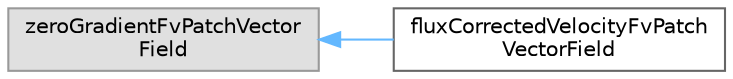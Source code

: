 digraph "Graphical Class Hierarchy"
{
 // LATEX_PDF_SIZE
  bgcolor="transparent";
  edge [fontname=Helvetica,fontsize=10,labelfontname=Helvetica,labelfontsize=10];
  node [fontname=Helvetica,fontsize=10,shape=box,height=0.2,width=0.4];
  rankdir="LR";
  Node0 [id="Node000000",label="zeroGradientFvPatchVector\lField",height=0.2,width=0.4,color="grey60", fillcolor="#E0E0E0", style="filled",tooltip=" "];
  Node0 -> Node1 [id="edge5737_Node000000_Node000001",dir="back",color="steelblue1",style="solid",tooltip=" "];
  Node1 [id="Node000001",label="fluxCorrectedVelocityFvPatch\lVectorField",height=0.2,width=0.4,color="grey40", fillcolor="white", style="filled",URL="$classFoam_1_1fluxCorrectedVelocityFvPatchVectorField.html",tooltip="This boundary condition provides a velocity outlet boundary condition for patches where the pressure ..."];
}

